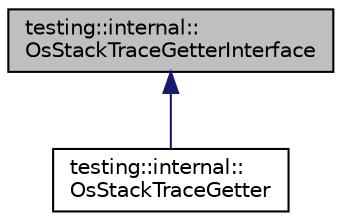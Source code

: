 digraph "testing::internal::OsStackTraceGetterInterface"
{
  edge [fontname="Helvetica",fontsize="10",labelfontname="Helvetica",labelfontsize="10"];
  node [fontname="Helvetica",fontsize="10",shape=record];
  Node1 [label="testing::internal::\lOsStackTraceGetterInterface",height=0.2,width=0.4,color="black", fillcolor="grey75", style="filled", fontcolor="black"];
  Node1 -> Node2 [dir="back",color="midnightblue",fontsize="10",style="solid"];
  Node2 [label="testing::internal::\lOsStackTraceGetter",height=0.2,width=0.4,color="black", fillcolor="white", style="filled",URL="$classtesting_1_1internal_1_1_os_stack_trace_getter.html"];
}
